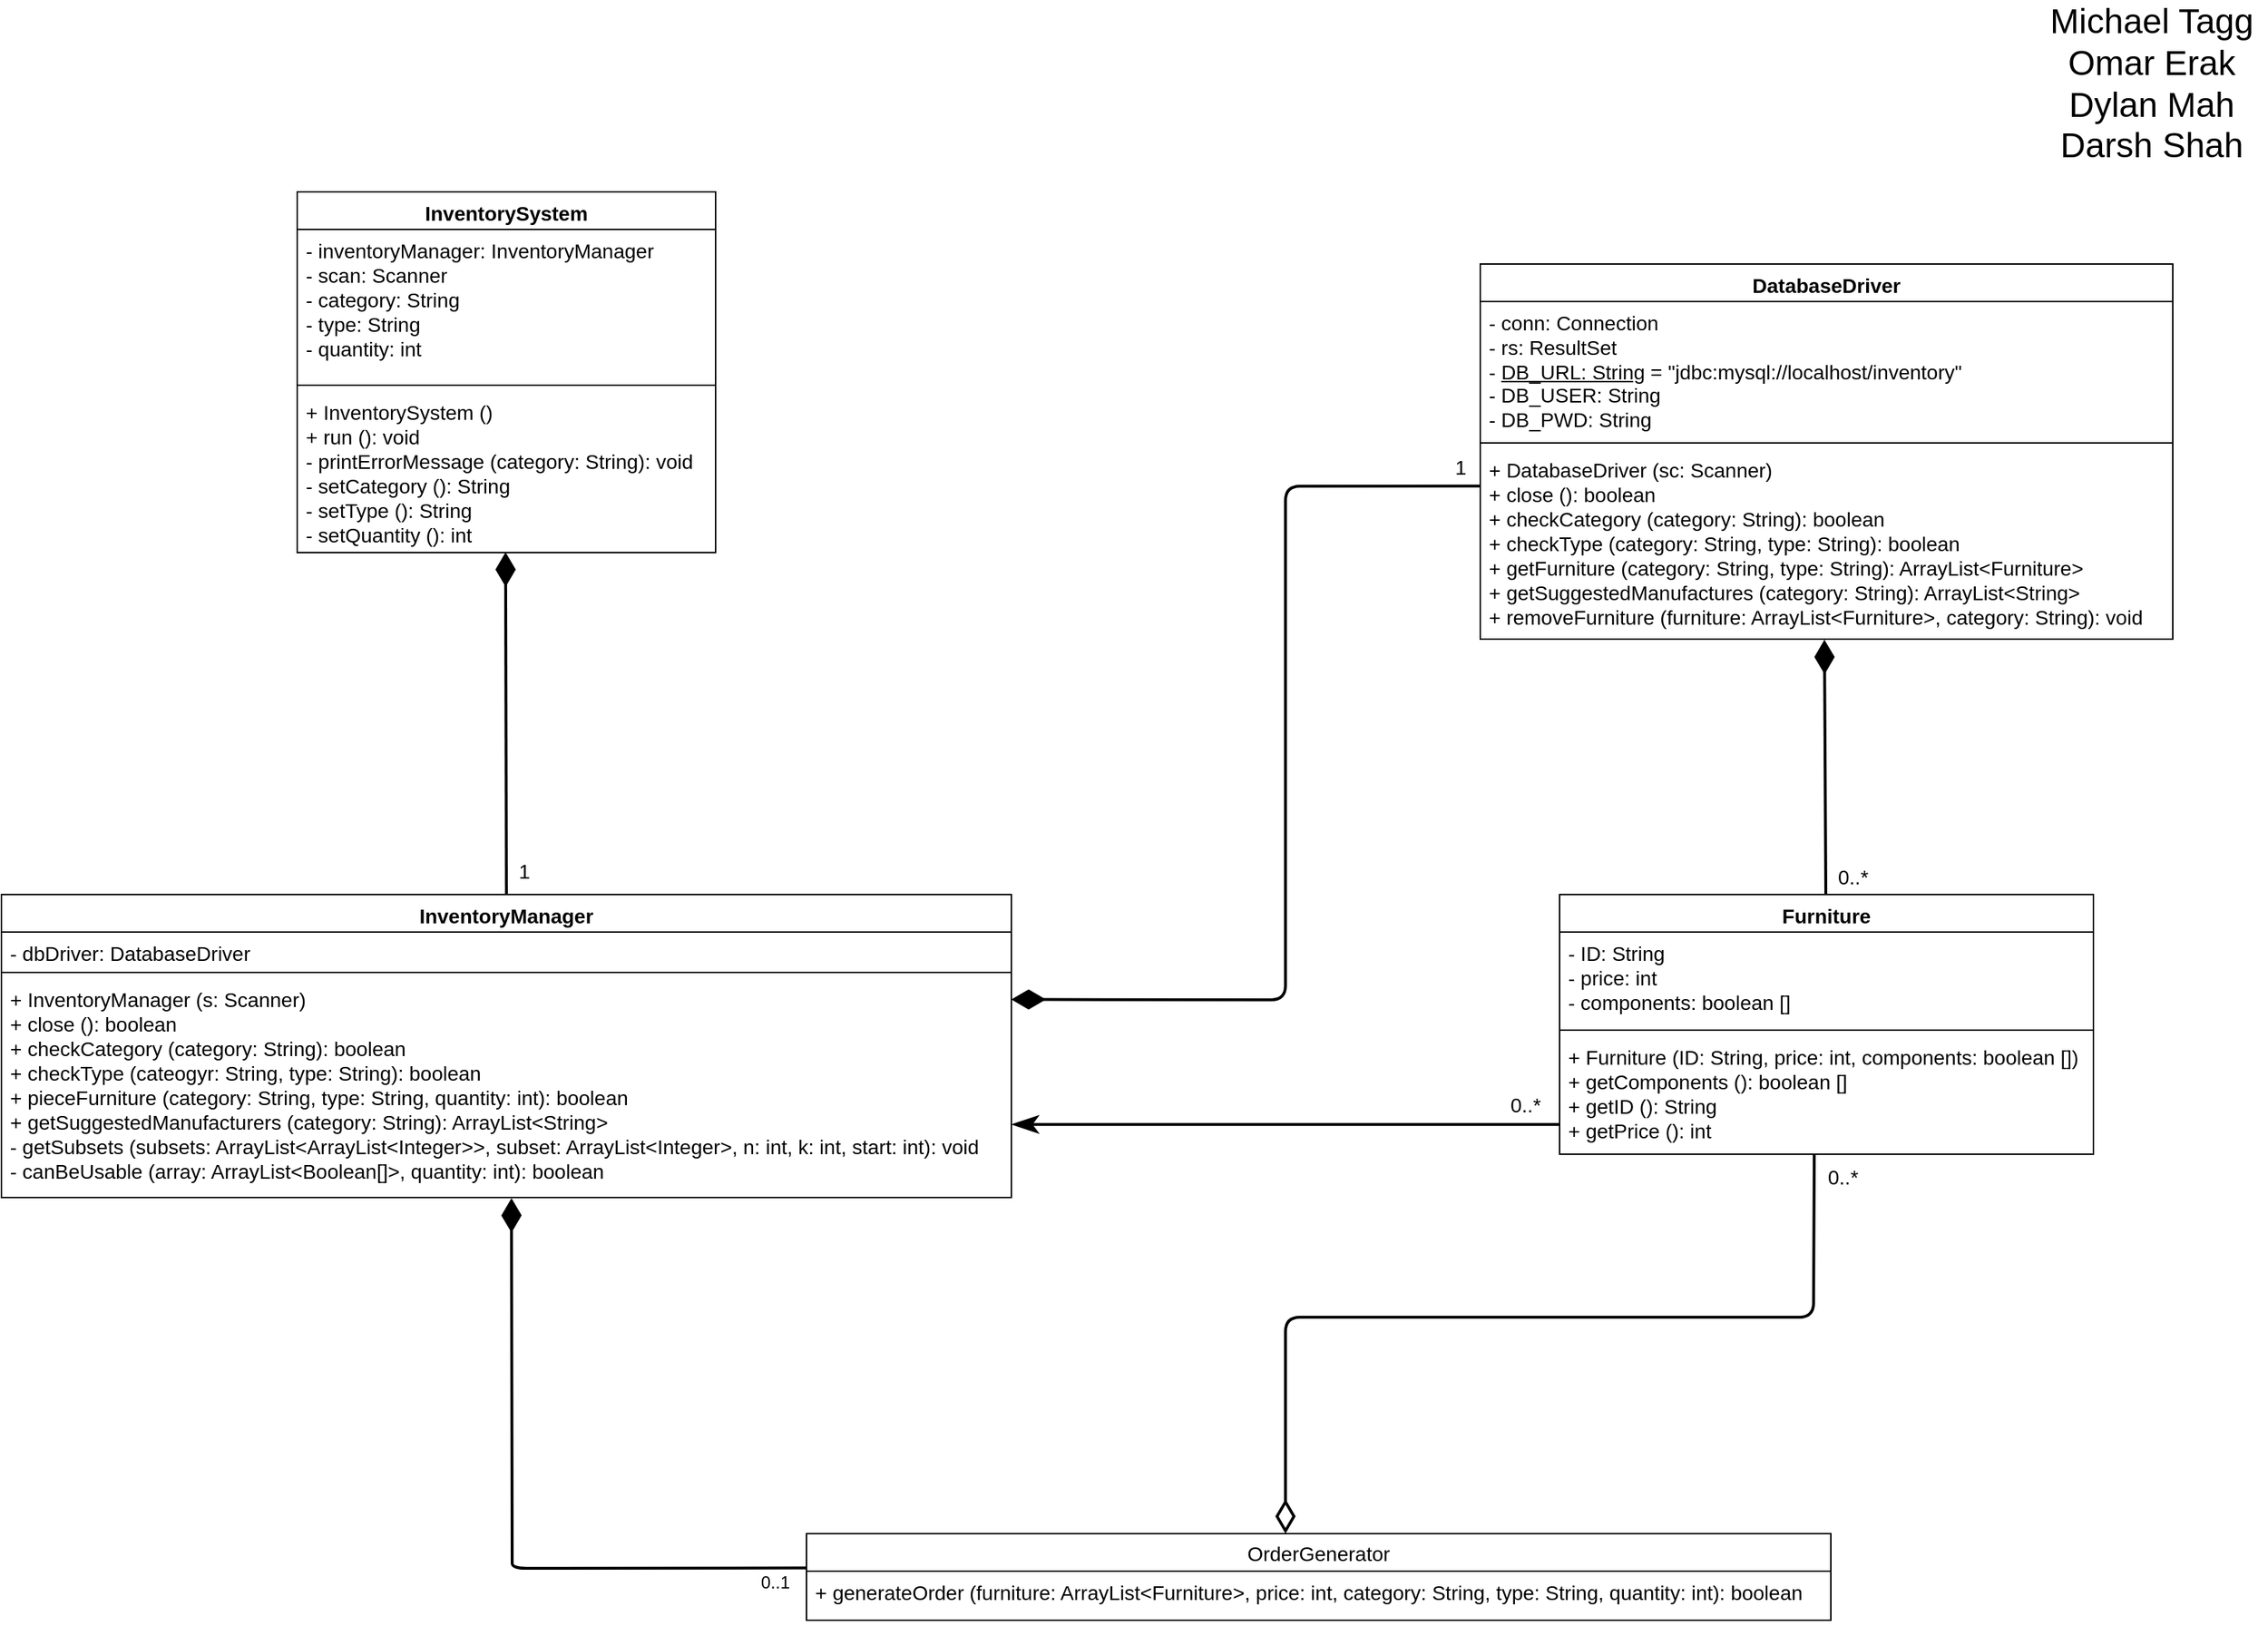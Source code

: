 <mxfile version="14.5.7" type="github">
  <diagram id="C5RBs43oDa-KdzZeNtuy" name="Page-1">
    <mxGraphModel dx="1794" dy="1522" grid="1" gridSize="10" guides="1" tooltips="1" connect="1" arrows="1" fold="1" page="1" pageScale="1" pageWidth="827" pageHeight="1169" math="0" shadow="0">
      <root>
        <mxCell id="WIyWlLk6GJQsqaUBKTNV-0" />
        <mxCell id="WIyWlLk6GJQsqaUBKTNV-1" parent="WIyWlLk6GJQsqaUBKTNV-0" />
        <mxCell id="N_NnaopC6pL-1q0N3gmT-41" value="Furniture" style="swimlane;fontStyle=1;align=center;verticalAlign=top;childLayout=stackLayout;horizontal=1;startSize=26;horizontalStack=0;resizeParent=1;resizeParentMax=0;resizeLast=0;collapsible=1;marginBottom=0;fontSize=14;" parent="WIyWlLk6GJQsqaUBKTNV-1" vertex="1">
          <mxGeometry x="1140" y="637" width="370" height="180" as="geometry" />
        </mxCell>
        <mxCell id="N_NnaopC6pL-1q0N3gmT-42" value="- ID: String&#xa;- price: int&#xa;- components: boolean []&#xa;" style="text;strokeColor=none;fillColor=none;align=left;verticalAlign=top;spacingLeft=4;spacingRight=4;overflow=hidden;rotatable=0;points=[[0,0.5],[1,0.5]];portConstraint=eastwest;fontSize=14;" parent="N_NnaopC6pL-1q0N3gmT-41" vertex="1">
          <mxGeometry y="26" width="370" height="64" as="geometry" />
        </mxCell>
        <mxCell id="N_NnaopC6pL-1q0N3gmT-43" value="" style="line;strokeWidth=1;fillColor=none;align=left;verticalAlign=middle;spacingTop=-1;spacingLeft=3;spacingRight=3;rotatable=0;labelPosition=right;points=[];portConstraint=eastwest;fontSize=14;" parent="N_NnaopC6pL-1q0N3gmT-41" vertex="1">
          <mxGeometry y="90" width="370" height="8" as="geometry" />
        </mxCell>
        <mxCell id="N_NnaopC6pL-1q0N3gmT-44" value="+ Furniture (ID: String, price: int, components: boolean [])&#xa;+ getComponents (): boolean []&#xa;+ getID (): String&#xa;+ getPrice (): int&#xa;&#xa;" style="text;strokeColor=none;fillColor=none;align=left;verticalAlign=top;spacingLeft=4;spacingRight=4;overflow=hidden;rotatable=0;points=[[0,0.5],[1,0.5]];portConstraint=eastwest;fontSize=14;" parent="N_NnaopC6pL-1q0N3gmT-41" vertex="1">
          <mxGeometry y="98" width="370" height="82" as="geometry" />
        </mxCell>
        <mxCell id="N_NnaopC6pL-1q0N3gmT-45" value="DatabaseDriver" style="swimlane;fontStyle=1;align=center;verticalAlign=top;childLayout=stackLayout;horizontal=1;startSize=26;horizontalStack=0;resizeParent=1;resizeParentMax=0;resizeLast=0;collapsible=1;marginBottom=0;fontSize=14;" parent="WIyWlLk6GJQsqaUBKTNV-1" vertex="1">
          <mxGeometry x="1085" y="200" width="480" height="260" as="geometry" />
        </mxCell>
        <mxCell id="N_NnaopC6pL-1q0N3gmT-46" value="- conn: Connection&lt;br style=&quot;font-size: 14px&quot;&gt;- rs: ResultSet&lt;br style=&quot;font-size: 14px&quot;&gt; - &lt;u style=&quot;font-size: 14px&quot;&gt;DB_URL: String&lt;/u&gt;&lt;span style=&quot;font-size: 14px&quot;&gt; =&amp;nbsp;&lt;/span&gt;&lt;span style=&quot;background-color: rgb(255 , 255 , 255)&quot;&gt;&lt;span class=&quot;pl-pds&quot; style=&quot;box-sizing: border-box&quot;&gt;&quot;&lt;/span&gt;&lt;span&gt;jdbc:mysql://localhost/inventory&lt;/span&gt;&lt;span class=&quot;pl-pds&quot; style=&quot;box-sizing: border-box&quot;&gt;&quot;&lt;/span&gt;&lt;/span&gt;&lt;br style=&quot;font-size: 14px&quot;&gt;- DB_USER: String&lt;br style=&quot;font-size: 14px&quot;&gt;- DB_PWD: String" style="text;strokeColor=none;fillColor=none;align=left;verticalAlign=top;spacingLeft=4;spacingRight=4;overflow=hidden;rotatable=0;points=[[0,0.5],[1,0.5]];portConstraint=eastwest;fontStyle=0;html=1;fontSize=14;" parent="N_NnaopC6pL-1q0N3gmT-45" vertex="1">
          <mxGeometry y="26" width="480" height="94" as="geometry" />
        </mxCell>
        <mxCell id="N_NnaopC6pL-1q0N3gmT-47" value="" style="line;strokeWidth=1;fillColor=none;align=left;verticalAlign=middle;spacingTop=-1;spacingLeft=3;spacingRight=3;rotatable=0;labelPosition=right;points=[];portConstraint=eastwest;fontSize=14;" parent="N_NnaopC6pL-1q0N3gmT-45" vertex="1">
          <mxGeometry y="120" width="480" height="8" as="geometry" />
        </mxCell>
        <mxCell id="N_NnaopC6pL-1q0N3gmT-48" value="+ DatabaseDriver (sc: Scanner)&#xa;+ close (): boolean&#xa;+ checkCategory (category: String): boolean&#xa;+ checkType (category: String, type: String): boolean&#xa;+ getFurniture (category: String, type: String): ArrayList&lt;Furniture&gt;&#xa;+ getSuggestedManufactures (category: String): ArrayList&lt;String&gt;&#xa;+ removeFurniture (furniture: ArrayList&lt;Furniture&gt;, category: String): void&#xa;" style="text;strokeColor=none;fillColor=none;align=left;verticalAlign=top;spacingLeft=4;spacingRight=4;overflow=hidden;rotatable=0;points=[[0,0.5],[1,0.5]];portConstraint=eastwest;fontSize=14;" parent="N_NnaopC6pL-1q0N3gmT-45" vertex="1">
          <mxGeometry y="128" width="480" height="132" as="geometry" />
        </mxCell>
        <mxCell id="N_NnaopC6pL-1q0N3gmT-51" value="OrderGenerator" style="swimlane;fontStyle=0;childLayout=stackLayout;horizontal=1;startSize=26;fillColor=none;horizontalStack=0;resizeParent=1;resizeParentMax=0;resizeLast=0;collapsible=1;marginBottom=0;fontSize=14;" parent="WIyWlLk6GJQsqaUBKTNV-1" vertex="1">
          <mxGeometry x="618" y="1080" width="710" height="60" as="geometry" />
        </mxCell>
        <mxCell id="N_NnaopC6pL-1q0N3gmT-52" value="+ generateOrder (furniture: ArrayList&lt;Furniture&gt;, price: int, category: String, type: String, quantity: int): boolean" style="text;strokeColor=none;fillColor=none;align=left;verticalAlign=top;spacingLeft=4;spacingRight=4;overflow=hidden;rotatable=0;points=[[0,0.5],[1,0.5]];portConstraint=eastwest;fontSize=14;" parent="N_NnaopC6pL-1q0N3gmT-51" vertex="1">
          <mxGeometry y="26" width="710" height="34" as="geometry" />
        </mxCell>
        <mxCell id="N_NnaopC6pL-1q0N3gmT-55" value="InventorySystem" style="swimlane;fontStyle=1;align=center;verticalAlign=top;childLayout=stackLayout;horizontal=1;startSize=26;horizontalStack=0;resizeParent=1;resizeParentMax=0;resizeLast=0;collapsible=1;marginBottom=0;fontSize=14;" parent="WIyWlLk6GJQsqaUBKTNV-1" vertex="1">
          <mxGeometry x="265" y="150" width="290" height="250" as="geometry">
            <mxRectangle x="275" y="140" width="130" height="26" as="alternateBounds" />
          </mxGeometry>
        </mxCell>
        <mxCell id="N_NnaopC6pL-1q0N3gmT-56" value="- inventoryManager: InventoryManager&#xa;- scan: Scanner&#xa;- category: String&#xa;- type: String&#xa;- quantity: int&#xa;" style="text;strokeColor=none;fillColor=none;align=left;verticalAlign=top;spacingLeft=4;spacingRight=4;overflow=hidden;rotatable=0;points=[[0,0.5],[1,0.5]];portConstraint=eastwest;fontSize=14;" parent="N_NnaopC6pL-1q0N3gmT-55" vertex="1">
          <mxGeometry y="26" width="290" height="104" as="geometry" />
        </mxCell>
        <mxCell id="N_NnaopC6pL-1q0N3gmT-57" value="" style="line;strokeWidth=1;fillColor=none;align=left;verticalAlign=middle;spacingTop=-1;spacingLeft=3;spacingRight=3;rotatable=0;labelPosition=right;points=[];portConstraint=eastwest;fontSize=14;" parent="N_NnaopC6pL-1q0N3gmT-55" vertex="1">
          <mxGeometry y="130" width="290" height="8" as="geometry" />
        </mxCell>
        <mxCell id="N_NnaopC6pL-1q0N3gmT-58" value="+ InventorySystem ()&#xa;+ run (): void&#xa;- printErrorMessage (category: String): void&#xa;- setCategory (): String&#xa;- setType (): String&#xa;- setQuantity (): int&#xa;" style="text;strokeColor=none;fillColor=none;align=left;verticalAlign=top;spacingLeft=4;spacingRight=4;overflow=hidden;rotatable=0;points=[[0,0.5],[1,0.5]];portConstraint=eastwest;fontSize=14;" parent="N_NnaopC6pL-1q0N3gmT-55" vertex="1">
          <mxGeometry y="138" width="290" height="112" as="geometry" />
        </mxCell>
        <mxCell id="N_NnaopC6pL-1q0N3gmT-60" value="InventoryManager" style="swimlane;fontStyle=1;align=center;verticalAlign=top;childLayout=stackLayout;horizontal=1;startSize=26;horizontalStack=0;resizeParent=1;resizeParentMax=0;resizeLast=0;collapsible=1;marginBottom=0;fontSize=14;" parent="WIyWlLk6GJQsqaUBKTNV-1" vertex="1">
          <mxGeometry x="60" y="637" width="700" height="210" as="geometry" />
        </mxCell>
        <mxCell id="N_NnaopC6pL-1q0N3gmT-61" value="- dbDriver: DatabaseDriver" style="text;strokeColor=none;fillColor=none;align=left;verticalAlign=top;spacingLeft=4;spacingRight=4;overflow=hidden;rotatable=0;points=[[0,0.5],[1,0.5]];portConstraint=eastwest;fontSize=14;" parent="N_NnaopC6pL-1q0N3gmT-60" vertex="1">
          <mxGeometry y="26" width="700" height="24" as="geometry" />
        </mxCell>
        <mxCell id="N_NnaopC6pL-1q0N3gmT-62" value="" style="line;strokeWidth=1;fillColor=none;align=left;verticalAlign=middle;spacingTop=-1;spacingLeft=3;spacingRight=3;rotatable=0;labelPosition=right;points=[];portConstraint=eastwest;fontSize=14;" parent="N_NnaopC6pL-1q0N3gmT-60" vertex="1">
          <mxGeometry y="50" width="700" height="8" as="geometry" />
        </mxCell>
        <mxCell id="N_NnaopC6pL-1q0N3gmT-63" value="+ InventoryManager (s: Scanner)&#xa;+ close (): boolean&#xa;+ checkCategory (category: String): boolean&#xa;+ checkType (cateogyr: String, type: String): boolean&#xa;+ pieceFurniture (category: String, type: String, quantity: int): boolean&#xa;+ getSuggestedManufacturers (category: String): ArrayList&lt;String&gt;&#xa;- getSubsets (subsets: ArrayList&lt;ArrayList&lt;Integer&gt;&gt;, subset: ArrayList&lt;Integer&gt;, n: int, k: int, start: int): void&#xa;- canBeUsable (array: ArrayList&lt;Boolean[]&gt;, quantity: int): boolean&#xa;&#xa;&#xa;" style="text;strokeColor=none;fillColor=none;align=left;verticalAlign=top;spacingLeft=4;spacingRight=4;overflow=hidden;rotatable=0;points=[[0,0.5],[1,0.5]];portConstraint=eastwest;fontSize=14;" parent="N_NnaopC6pL-1q0N3gmT-60" vertex="1">
          <mxGeometry y="58" width="700" height="152" as="geometry" />
        </mxCell>
        <mxCell id="ROrVhhFD0rgIY_3XIcbq-1" value="" style="endArrow=diamondThin;endFill=1;endSize=18;html=1;strokeWidth=2;exitX=0;exitY=0.196;exitDx=0;exitDy=0;exitPerimeter=0;entryX=1;entryY=0.097;entryDx=0;entryDy=0;entryPerimeter=0;fontSize=14;" parent="WIyWlLk6GJQsqaUBKTNV-1" source="N_NnaopC6pL-1q0N3gmT-48" target="N_NnaopC6pL-1q0N3gmT-63" edge="1">
          <mxGeometry width="160" relative="1" as="geometry">
            <mxPoint x="1080" y="390" as="sourcePoint" />
            <mxPoint x="680" y="681" as="targetPoint" />
            <Array as="points">
              <mxPoint x="950" y="354" />
              <mxPoint x="950" y="710" />
            </Array>
          </mxGeometry>
        </mxCell>
        <mxCell id="ROrVhhFD0rgIY_3XIcbq-2" value="" style="endArrow=diamondThin;endFill=1;endSize=18;html=1;strokeWidth=2;entryX=0.498;entryY=0.998;entryDx=0;entryDy=0;entryPerimeter=0;exitX=0.5;exitY=0;exitDx=0;exitDy=0;fontSize=14;" parent="WIyWlLk6GJQsqaUBKTNV-1" source="N_NnaopC6pL-1q0N3gmT-60" target="N_NnaopC6pL-1q0N3gmT-58" edge="1">
          <mxGeometry width="160" relative="1" as="geometry">
            <mxPoint x="380" y="520" as="sourcePoint" />
            <mxPoint x="390" y="530" as="targetPoint" />
          </mxGeometry>
        </mxCell>
        <mxCell id="ROrVhhFD0rgIY_3XIcbq-11" value="0..*" style="text;html=1;align=center;verticalAlign=middle;resizable=0;points=[];autosize=1;fontSize=14;" parent="WIyWlLk6GJQsqaUBKTNV-1" vertex="1">
          <mxGeometry x="1316" y="823" width="40" height="20" as="geometry" />
        </mxCell>
        <mxCell id="ROrVhhFD0rgIY_3XIcbq-12" value="0..*" style="text;html=1;align=center;verticalAlign=middle;resizable=0;points=[];autosize=1;fontSize=14;" parent="WIyWlLk6GJQsqaUBKTNV-1" vertex="1">
          <mxGeometry x="1096" y="773" width="40" height="20" as="geometry" />
        </mxCell>
        <mxCell id="ROrVhhFD0rgIY_3XIcbq-13" value="0..*" style="text;html=1;align=center;verticalAlign=middle;resizable=0;points=[];autosize=1;fontSize=14;" parent="WIyWlLk6GJQsqaUBKTNV-1" vertex="1">
          <mxGeometry x="1323" y="615" width="40" height="20" as="geometry" />
        </mxCell>
        <mxCell id="ROrVhhFD0rgIY_3XIcbq-14" value="1" style="text;html=1;align=center;verticalAlign=middle;resizable=0;points=[];autosize=1;fontSize=14;" parent="WIyWlLk6GJQsqaUBKTNV-1" vertex="1">
          <mxGeometry x="1061" y="331" width="20" height="20" as="geometry" />
        </mxCell>
        <mxCell id="ROrVhhFD0rgIY_3XIcbq-16" value="" style="endArrow=classicThin;endFill=1;endSize=12;html=1;strokeWidth=2;exitX=0;exitY=0.749;exitDx=0;exitDy=0;exitPerimeter=0;fontSize=14;entryX=1.001;entryY=0.667;entryDx=0;entryDy=0;entryPerimeter=0;" parent="WIyWlLk6GJQsqaUBKTNV-1" source="N_NnaopC6pL-1q0N3gmT-44" target="N_NnaopC6pL-1q0N3gmT-63" edge="1">
          <mxGeometry width="160" relative="1" as="geometry">
            <mxPoint x="730" y="797" as="sourcePoint" />
            <mxPoint x="770" y="796" as="targetPoint" />
          </mxGeometry>
        </mxCell>
        <mxCell id="ROrVhhFD0rgIY_3XIcbq-17" value="1" style="text;html=1;align=center;verticalAlign=middle;resizable=0;points=[];autosize=1;fontSize=14;" parent="WIyWlLk6GJQsqaUBKTNV-1" vertex="1">
          <mxGeometry x="412" y="611" width="20" height="20" as="geometry" />
        </mxCell>
        <mxCell id="ROrVhhFD0rgIY_3XIcbq-19" value="&lt;font style=&quot;font-size: 24px&quot;&gt;Michael Tagg&lt;br&gt;Omar Erak&lt;br&gt;Dylan Mah&lt;br&gt;Darsh Shah&lt;br&gt;&lt;/font&gt;" style="text;html=1;align=center;verticalAlign=middle;resizable=0;points=[];autosize=1;fontSize=14;" parent="WIyWlLk6GJQsqaUBKTNV-1" vertex="1">
          <mxGeometry x="1470" y="30" width="160" height="90" as="geometry" />
        </mxCell>
        <mxCell id="nopcEXD9_Eba7qX4dbPp-1" value="" style="endArrow=diamondThin;endFill=1;endSize=18;html=1;strokeWidth=2;entryX=0.497;entryY=1.003;entryDx=0;entryDy=0;entryPerimeter=0;" parent="WIyWlLk6GJQsqaUBKTNV-1" source="N_NnaopC6pL-1q0N3gmT-41" target="N_NnaopC6pL-1q0N3gmT-48" edge="1">
          <mxGeometry width="160" relative="1" as="geometry">
            <mxPoint x="1200" y="510" as="sourcePoint" />
            <mxPoint x="1324" y="470" as="targetPoint" />
          </mxGeometry>
        </mxCell>
        <mxCell id="nopcEXD9_Eba7qX4dbPp-2" value="" style="endArrow=diamondThin;endFill=0;endSize=18;html=1;exitX=0.477;exitY=0.999;exitDx=0;exitDy=0;exitPerimeter=0;strokeWidth=2;" parent="WIyWlLk6GJQsqaUBKTNV-1" source="N_NnaopC6pL-1q0N3gmT-44" edge="1">
          <mxGeometry width="160" relative="1" as="geometry">
            <mxPoint x="980" y="880" as="sourcePoint" />
            <mxPoint x="950" y="1080" as="targetPoint" />
            <Array as="points">
              <mxPoint x="1316" y="930" />
              <mxPoint x="950" y="930" />
            </Array>
          </mxGeometry>
        </mxCell>
        <mxCell id="nopcEXD9_Eba7qX4dbPp-3" value="" style="endArrow=diamondThin;endFill=1;endSize=18;html=1;exitX=0;exitY=0.396;exitDx=0;exitDy=0;exitPerimeter=0;entryX=0.505;entryY=1.003;entryDx=0;entryDy=0;entryPerimeter=0;strokeWidth=2;" parent="WIyWlLk6GJQsqaUBKTNV-1" source="N_NnaopC6pL-1q0N3gmT-51" target="N_NnaopC6pL-1q0N3gmT-63" edge="1">
          <mxGeometry width="160" relative="1" as="geometry">
            <mxPoint x="617.4" y="1104.1" as="sourcePoint" />
            <mxPoint x="890" y="900" as="targetPoint" />
            <Array as="points">
              <mxPoint x="414" y="1104" />
              <mxPoint x="414" y="1097" />
            </Array>
          </mxGeometry>
        </mxCell>
        <mxCell id="CJr1fxM_DmkZLVM2lpQq-0" value="0..1" style="text;html=1;align=center;verticalAlign=middle;resizable=0;points=[];autosize=1;" vertex="1" parent="WIyWlLk6GJQsqaUBKTNV-1">
          <mxGeometry x="576" y="1104" width="40" height="20" as="geometry" />
        </mxCell>
      </root>
    </mxGraphModel>
  </diagram>
</mxfile>
